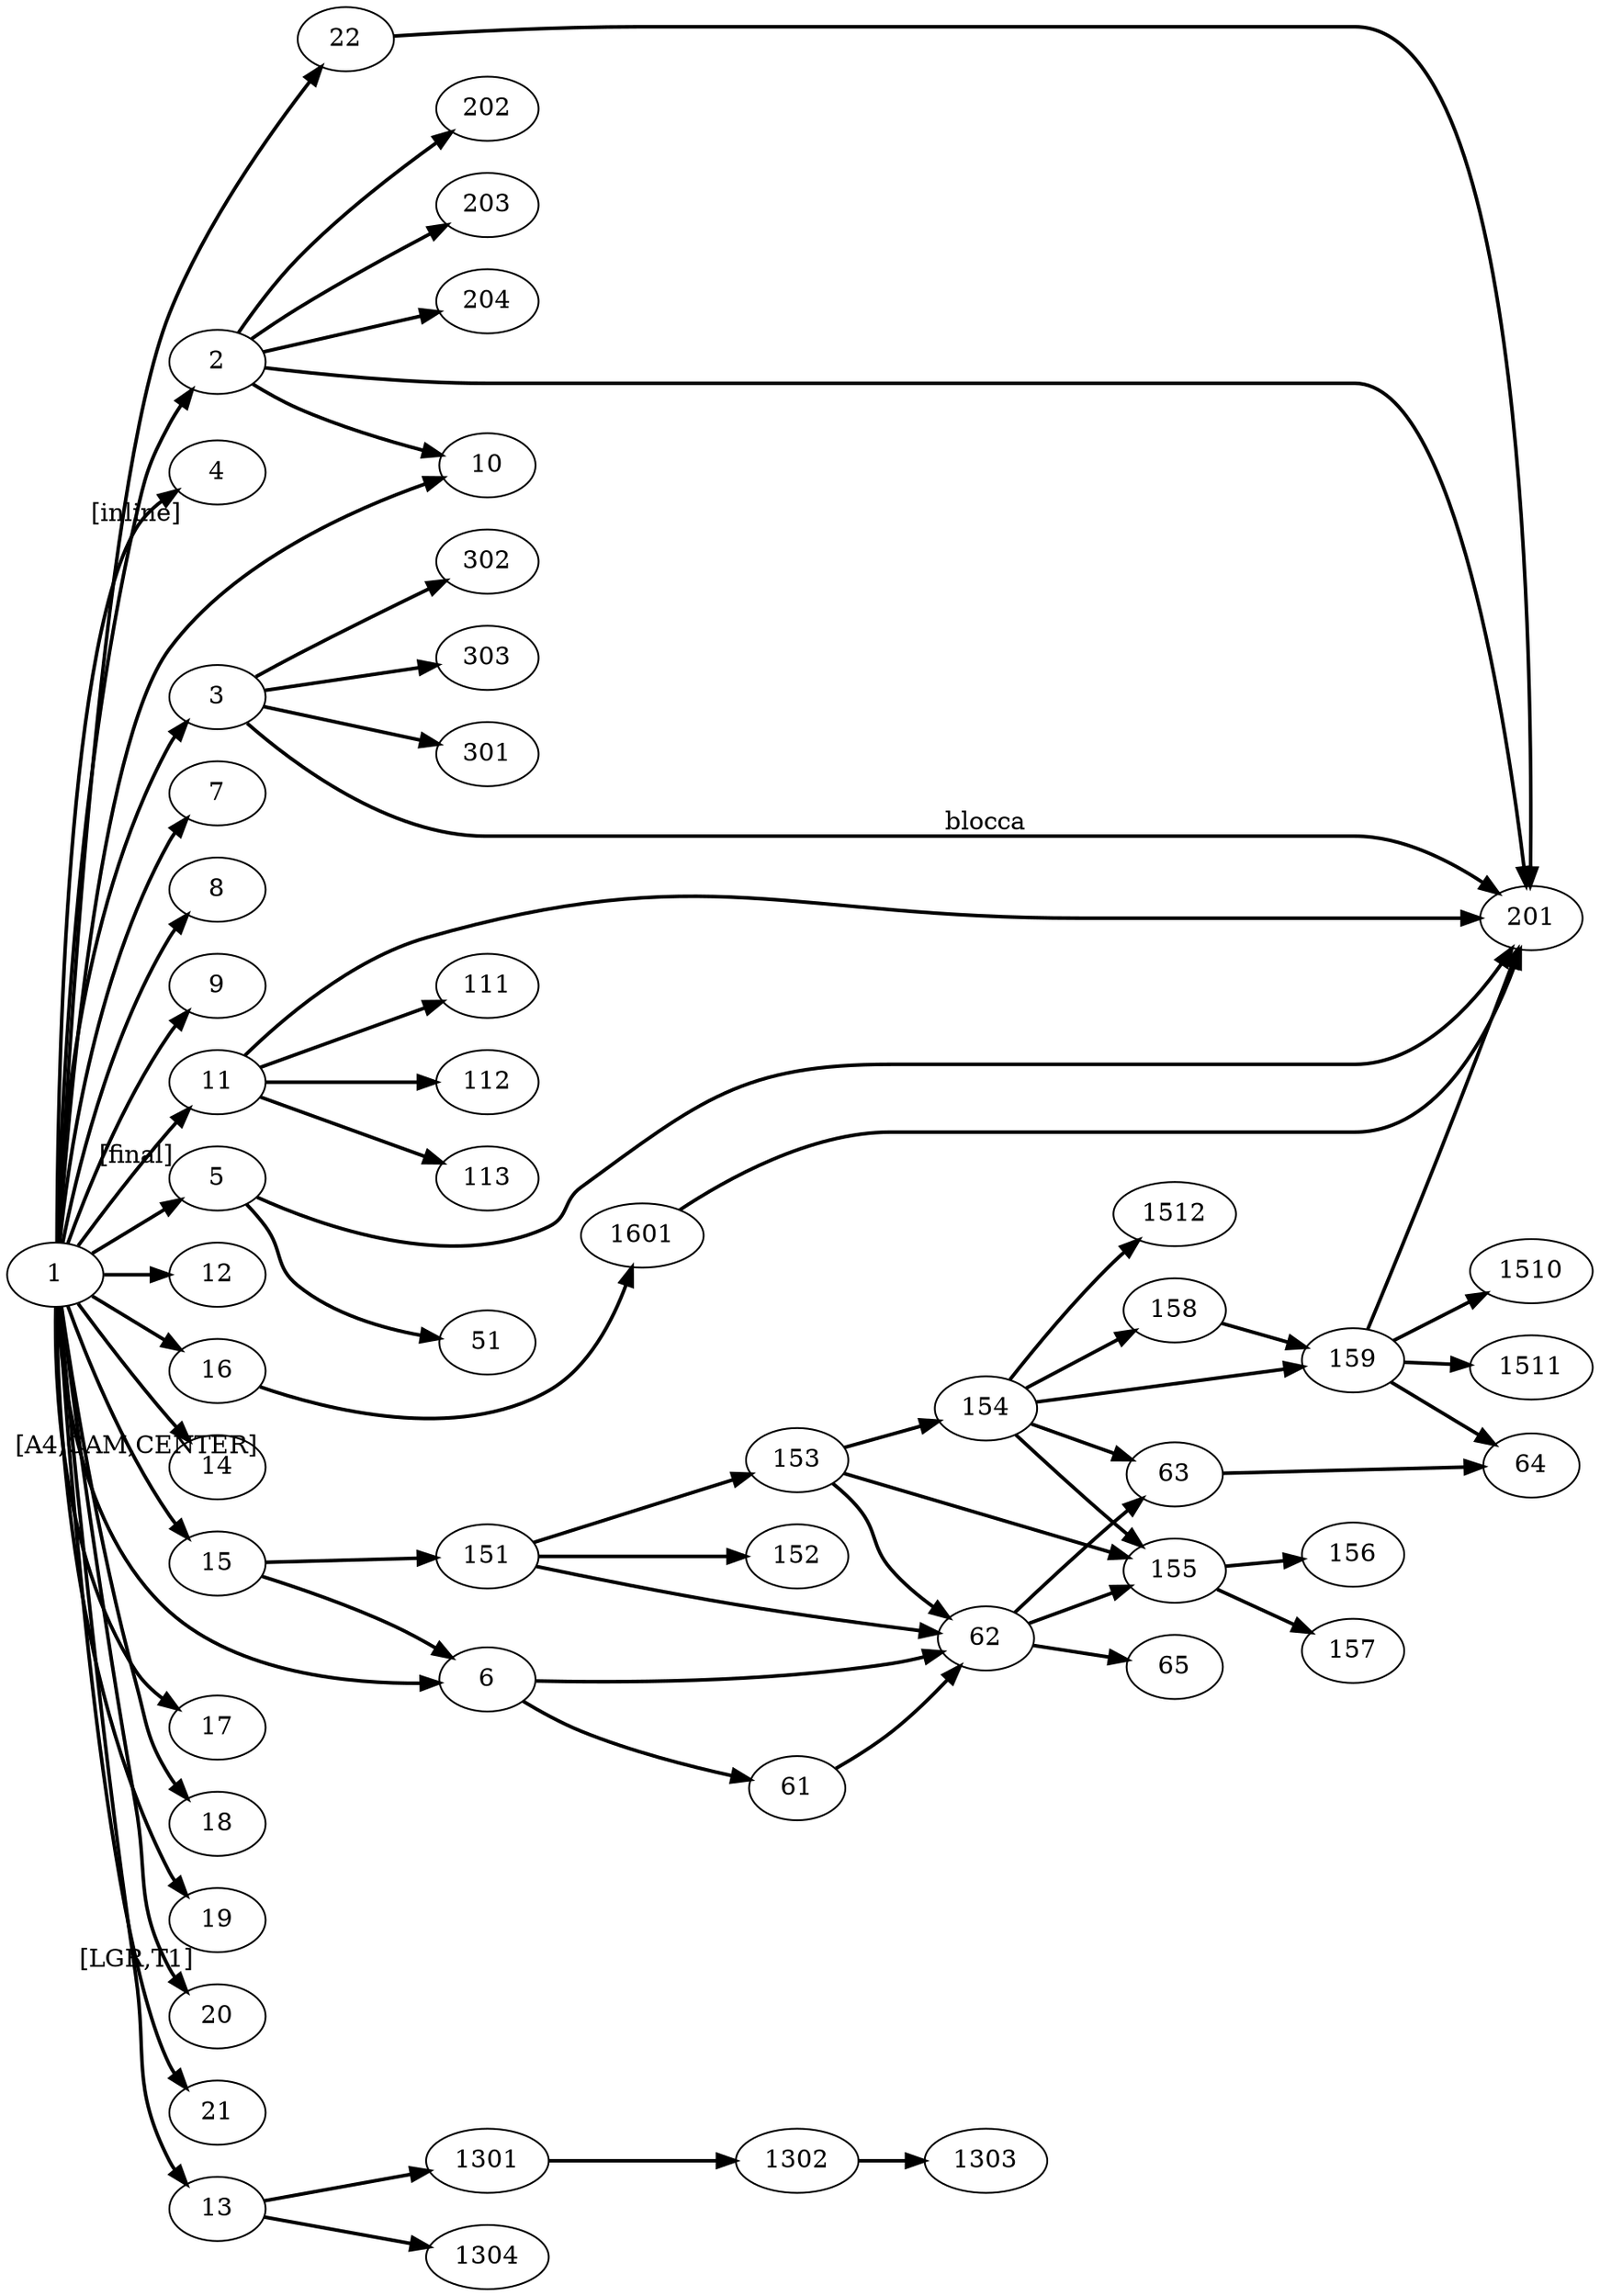  digraph G{
  edge [style=bold]
  rankdir="LR";
  1 [style="main node",texlbl="suftesi"]
  2 [style="main node",texlbl="geometry"]
  201 [style="internal node",texlbl="keyvall"]
  202 [style="internal node",texlbl="ifpdf"]
  203 [style="internal node",texlbl="atbegshi"]
  204 [style="internal node",texlbl="ifvtex"]
  3 [style="main node",texlbl="xkeyval"]
  301[style="internal node",texlbl="xkeyval.tex"]
  302[style="internal node",texlbl="xkvutils.tex"]
  303[style="internal node",texlbl="keyval.tex"]

4 [style="main node",texlbl="enumitem"]
  5 [style="main node",texlbl="caption"]
  51 [style="internal node",texlbl="caption3"]
  6 [style="main node",texlbl="color"]
  61 [style="cfg node",texlbl="color.cfg"]
  62 [style="driver node",texlbl="pdftex.def"]
  63 [style="internal node",texlbl="infwarerr"]
  64 [style="internal node",texlbl="ltxcmds"]
  65 [style="internal node",texlbl="supp-pdf.mkii"]
  7 [style="main node",texlbl="multicol"]
  8 [style="main node",texlbl="emptypage"]
  9 [style="main node",texlbl="textcase"]
  10 [style="main node",texlbl="ifxetex"]
  11 [style="main node",texlbl="microtype"]
  111[style="driver node",texlbl="microtype-pdftex.def"]
  112[style="cfg node",texlbl="microtype.cfg"]
  113[style="driver node",texlbl="mt-ppl.cfg"]
  12 [style="main node",texlbl="cclicenses"]
  13 [style="main node",texlbl="fontenc"]
  1301 [style="driver node",texlbl="lgrenc.def"]
  1302 [style="driver node",texlbl="greek-fontenc.def"]
  1303 [style="driver node",texlbl="t1enc.def"]
  1304 [style="driver node",texlbl="lgrcmr.fd"]
  14 [style="main node",texlbl="sostitutefont"]
    15 [style="main node",texlbl="crop"]
    151 [style="internal node",texlbl="graphics"]
    152 [style="internal node",texlbl="trig"]
153 [style="cfg node",texlbl="graphics.cfg"]
154 [style="driver node",texlbl="epstopdf-base"]
155 [style="internal node",texlbl="pdftexcmds"]
156 [style="internal node",texlbl="ifpdf"]
157 [style="internal node",texlbl="ifluatex"]
158 [style="internal node",texlbl="grfext"]
159 [style="internal node",texlbl="kvoptions"]
1510 [style="internal node",texlbl="kvsetkeys"]
1511 [style="internal node",texlbl="etexcmds"]
1512 [style="cfg node",texlbl="epstopdf-sys.cfg"]
16   [style="main node",texlbl="titlesec"]
1601[style="cfg node",texlbl="ttlkey.cfg"]
17   [style="main node",texlbl="extramarks"]
18   [style="main node",texlbl="fancyhdr"]
19  [style="main node",texlbl="titletoc"]
20  [style="main node",texlbl="fixltxhyph"]
21  [style="main node",texlbl="mathpazo"]
22  [style="main node",texlbl="beramono"]

15->151
151->152
151->153
151->62
153->62
153->154
154->63
154->155
153->155
62->155
155->156
155->157
154->158
158->159
159->64
154->159
159->1510
159->1511
159->201
154->1512
1->2
  2->201
  2->202
  2->203
  2->204
  2->10
  3->201[style=bold,labelfloat= true, label = "blocca"]
  3->301
  3->302
  3->303
  1->3
  1->4[style=bold,labelfloat= true, label = "[inline]"]
  1->5
  1->6
  6->61
  6->62
  62->63
  63->64
  62->65
  61->62
  5->51
  5->201
  11->111
  11->112
  11->201
  11->113
 1->7
 1->8
 1->9
 1->10
 1->11[style=bold,labelfloat= true, label = "[final]"]
 1->12
 1->13[style=bold,labelfloat= true, label = "[LGR,T1]"]
 1->14
 1->15[style=bold,labelfloat= true, label = "[A4,CAM,CENTER]"]
 15->6
 1->16
 16->1601
 1601->201
 1->17
 1->18
 1->19
 1->20
 1->21
  1->22
  22->201
  13->1301
  1301->1302
  1302->1303
  13->1304
 }
 
